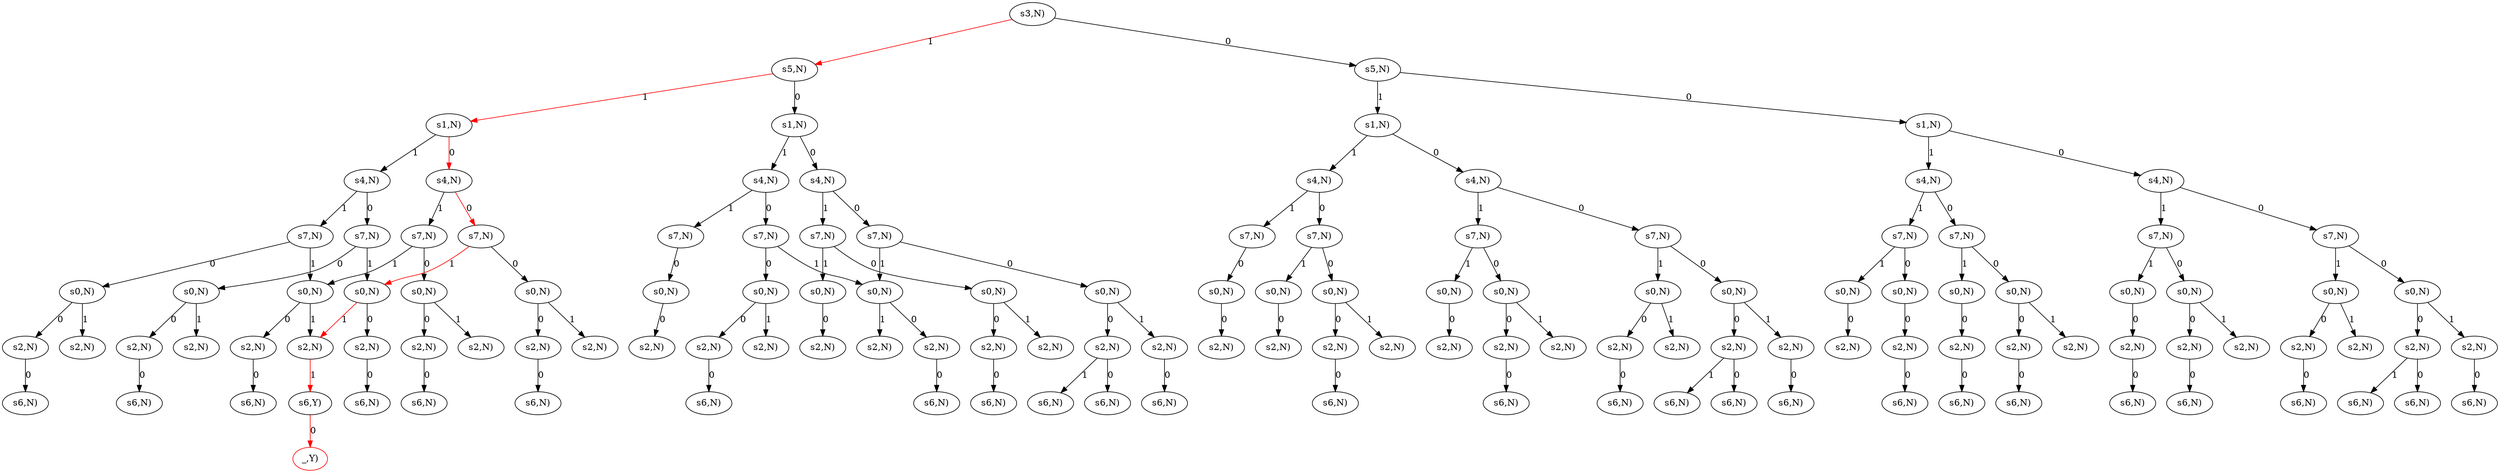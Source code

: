 strict digraph G {
  1 [ label="s6,Y)" ];
  2 [ color="red" label="_,Y)" ];
  3 [ label="s2,N)" ];
  4 [ label="s0,N)" ];
  5 [ label="s2,N)" ];
  6 [ label="s6,N)" ];
  7 [ label="s7,N)" ];
  8 [ label="s0,N)" ];
  9 [ label="s2,N)" ];
  10 [ label="s2,N)" ];
  11 [ label="s6,N)" ];
  12 [ label="s4,N)" ];
  13 [ label="s0,N)" ];
  14 [ label="s2,N)" ];
  15 [ label="s6,N)" ];
  16 [ label="s7,N)" ];
  17 [ label="s0,N)" ];
  18 [ label="s2,N)" ];
  19 [ label="s2,N)" ];
  20 [ label="s6,N)" ];
  21 [ label="s1,N)" ];
  22 [ label="s7,N)" ];
  23 [ label="s0,N)" ];
  24 [ label="s2,N)" ];
  25 [ label="s2,N)" ];
  26 [ label="s6,N)" ];
  27 [ label="s4,N)" ];
  28 [ label="s7,N)" ];
  29 [ label="s0,N)" ];
  30 [ label="s2,N)" ];
  31 [ label="s2,N)" ];
  32 [ label="s6,N)" ];
  33 [ label="s5,N)" ];
  34 [ label="s0,N)" ];
  35 [ label="s2,N)" ];
  36 [ label="s7,N)" ];
  37 [ label="s4,N)" ];
  38 [ label="s0,N)" ];
  39 [ label="s2,N)" ];
  40 [ label="s7,N)" ];
  41 [ label="s0,N)" ];
  42 [ label="s2,N)" ];
  43 [ label="s2,N)" ];
  44 [ label="s6,N)" ];
  45 [ label="s1,N)" ];
  46 [ label="s0,N)" ];
  47 [ label="s2,N)" ];
  48 [ label="s7,N)" ];
  49 [ label="s0,N)" ];
  50 [ label="s2,N)" ];
  51 [ label="s2,N)" ];
  52 [ label="s6,N)" ];
  53 [ label="s4,N)" ];
  54 [ label="s2,N)" ];
  55 [ label="s6,N)" ];
  56 [ label="s7,N)" ];
  57 [ label="s2,N)" ];
  58 [ label="s6,N)" ];
  59 [ label="s0,N)" ];
  60 [ label="s2,N)" ];
  61 [ label="s6,N)" ];
  62 [ label="s6,N)" ];
  63 [ label="s3,N)" ];
  64 [ label="s0,N)" ];
  65 [ label="s2,N)" ];
  66 [ label="s7,N)" ];
  67 [ label="s4,N)" ];
  68 [ label="s0,N)" ];
  69 [ label="s2,N)" ];
  70 [ label="s7,N)" ];
  71 [ label="s0,N)" ];
  72 [ label="s2,N)" ];
  73 [ label="s2,N)" ];
  74 [ label="s6,N)" ];
  75 [ label="s1,N)" ];
  76 [ label="s0,N)" ];
  77 [ label="s2,N)" ];
  78 [ label="s7,N)" ];
  79 [ label="s0,N)" ];
  80 [ label="s2,N)" ];
  81 [ label="s2,N)" ];
  82 [ label="s6,N)" ];
  83 [ label="s4,N)" ];
  84 [ label="s0,N)" ];
  85 [ label="s2,N)" ];
  86 [ label="s2,N)" ];
  87 [ label="s6,N)" ];
  88 [ label="s7,N)" ];
  89 [ label="s2,N)" ];
  90 [ label="s6,N)" ];
  91 [ label="s0,N)" ];
  92 [ label="s2,N)" ];
  93 [ label="s6,N)" ];
  94 [ label="s6,N)" ];
  95 [ label="s5,N)" ];
  96 [ label="s0,N)" ];
  97 [ label="s2,N)" ];
  98 [ label="s7,N)" ];
  99 [ label="s2,N)" ];
  100 [ label="s6,N)" ];
  101 [ label="s0,N)" ];
  102 [ label="s4,N)" ];
  103 [ label="s2,N)" ];
  104 [ label="s6,N)" ];
  105 [ label="s0,N)" ];
  106 [ label="s7,N)" ];
  107 [ label="s0,N)" ];
  108 [ label="s2,N)" ];
  109 [ label="s2,N)" ];
  110 [ label="s6,N)" ];
  111 [ label="s1,N)" ];
  112 [ label="s2,N)" ];
  113 [ label="s6,N)" ];
  114 [ label="s0,N)" ];
  115 [ label="s7,N)" ];
  116 [ label="s0,N)" ];
  117 [ label="s2,N)" ];
  118 [ label="s2,N)" ];
  119 [ label="s6,N)" ];
  120 [ label="s4,N)" ];
  121 [ label="s0,N)" ];
  122 [ label="s2,N)" ];
  123 [ label="s2,N)" ];
  124 [ label="s6,N)" ];
  125 [ label="s7,N)" ];
  126 [ label="s2,N)" ];
  127 [ label="s6,N)" ];
  128 [ label="s0,N)" ];
  129 [ label="s2,N)" ];
  130 [ label="s6,N)" ];
  131 [ label="s6,N)" ];
  1 -> 2 [ color="red" label="0" ];
  3 -> 1 [ color="red" label="1" ];
  4 -> 3 [ label="1" ];
  5 -> 6 [ label="0" ];
  4 -> 5 [ label="0" ];
  7 -> 4 [ label="1" ];
  8 -> 9 [ label="1" ];
  10 -> 11 [ label="0" ];
  8 -> 10 [ label="0" ];
  7 -> 8 [ label="0" ];
  12 -> 7 [ label="1" ];
  13 -> 3 [ color="red" label="1" ];
  14 -> 15 [ label="0" ];
  13 -> 14 [ label="0" ];
  16 -> 13 [ label="1" ];
  17 -> 18 [ label="1" ];
  19 -> 20 [ label="0" ];
  17 -> 19 [ label="0" ];
  16 -> 17 [ label="0" ];
  12 -> 16 [ label="0" ];
  21 -> 12 [ label="1" ];
  22 -> 4 [ label="1" ];
  23 -> 24 [ label="1" ];
  25 -> 26 [ label="0" ];
  23 -> 25 [ label="0" ];
  22 -> 23 [ label="0" ];
  27 -> 22 [ label="1" ];
  28 -> 13 [ color="red" label="1" ];
  29 -> 30 [ label="1" ];
  31 -> 32 [ label="0" ];
  29 -> 31 [ label="0" ];
  28 -> 29 [ label="0" ];
  27 -> 28 [ color="red" label="0" ];
  21 -> 27 [ color="red" label="0" ];
  33 -> 21 [ color="red" label="1" ];
  34 -> 35 [ label="0" ];
  36 -> 34 [ label="0" ];
  37 -> 36 [ label="1" ];
  38 -> 39 [ label="0" ];
  40 -> 38 [ label="1" ];
  41 -> 42 [ label="1" ];
  43 -> 44 [ label="0" ];
  41 -> 43 [ label="0" ];
  40 -> 41 [ label="0" ];
  37 -> 40 [ label="0" ];
  45 -> 37 [ label="1" ];
  46 -> 47 [ label="0" ];
  48 -> 46 [ label="1" ];
  49 -> 50 [ label="1" ];
  51 -> 52 [ label="0" ];
  49 -> 51 [ label="0" ];
  48 -> 49 [ label="0" ];
  53 -> 48 [ label="1" ];
  38 -> 54 [ label="1" ];
  39 -> 55 [ label="0" ];
  56 -> 38 [ label="1" ];
  57 -> 58 [ label="0" ];
  59 -> 57 [ label="1" ];
  60 -> 61 [ label="1" ];
  60 -> 62 [ label="0" ];
  59 -> 60 [ label="0" ];
  56 -> 59 [ label="0" ];
  53 -> 56 [ label="0" ];
  45 -> 53 [ label="0" ];
  33 -> 45 [ label="0" ];
  63 -> 33 [ color="red" label="1" ];
  64 -> 65 [ label="0" ];
  66 -> 64 [ label="0" ];
  67 -> 66 [ label="1" ];
  68 -> 69 [ label="0" ];
  70 -> 68 [ label="1" ];
  71 -> 72 [ label="1" ];
  73 -> 74 [ label="0" ];
  71 -> 73 [ label="0" ];
  70 -> 71 [ label="0" ];
  67 -> 70 [ label="0" ];
  75 -> 67 [ label="1" ];
  76 -> 77 [ label="0" ];
  78 -> 76 [ label="1" ];
  79 -> 80 [ label="1" ];
  81 -> 82 [ label="0" ];
  79 -> 81 [ label="0" ];
  78 -> 79 [ label="0" ];
  83 -> 78 [ label="1" ];
  84 -> 85 [ label="1" ];
  86 -> 87 [ label="0" ];
  84 -> 86 [ label="0" ];
  88 -> 84 [ label="1" ];
  89 -> 90 [ label="0" ];
  91 -> 89 [ label="1" ];
  92 -> 93 [ label="1" ];
  92 -> 94 [ label="0" ];
  91 -> 92 [ label="0" ];
  88 -> 91 [ label="0" ];
  83 -> 88 [ label="0" ];
  75 -> 83 [ label="0" ];
  95 -> 75 [ label="1" ];
  96 -> 97 [ label="0" ];
  98 -> 96 [ label="1" ];
  99 -> 100 [ label="0" ];
  101 -> 99 [ label="0" ];
  98 -> 101 [ label="0" ];
  102 -> 98 [ label="1" ];
  103 -> 104 [ label="0" ];
  105 -> 103 [ label="0" ];
  106 -> 105 [ label="1" ];
  107 -> 108 [ label="1" ];
  109 -> 110 [ label="0" ];
  107 -> 109 [ label="0" ];
  106 -> 107 [ label="0" ];
  102 -> 106 [ label="0" ];
  111 -> 102 [ label="1" ];
  112 -> 113 [ label="0" ];
  114 -> 112 [ label="0" ];
  115 -> 114 [ label="1" ];
  116 -> 117 [ label="1" ];
  118 -> 119 [ label="0" ];
  116 -> 118 [ label="0" ];
  115 -> 116 [ label="0" ];
  120 -> 115 [ label="1" ];
  121 -> 122 [ label="1" ];
  123 -> 124 [ label="0" ];
  121 -> 123 [ label="0" ];
  125 -> 121 [ label="1" ];
  126 -> 127 [ label="0" ];
  128 -> 126 [ label="1" ];
  129 -> 130 [ label="1" ];
  129 -> 131 [ label="0" ];
  128 -> 129 [ label="0" ];
  125 -> 128 [ label="0" ];
  120 -> 125 [ label="0" ];
  111 -> 120 [ label="0" ];
  95 -> 111 [ label="0" ];
  63 -> 95 [ label="0" ];
}
